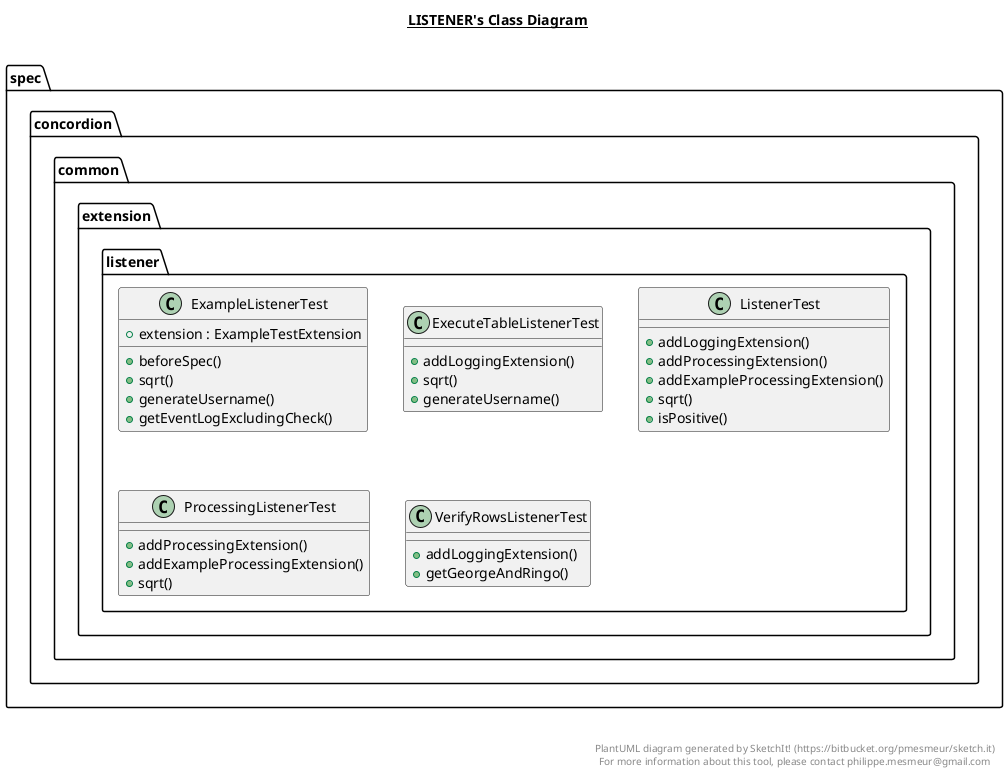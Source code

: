 @startuml

title __LISTENER's Class Diagram__\n

  package spec.concordion {
    package spec.concordion.common.extension {
      package spec.concordion.common.extension.listener {
        class ExampleListenerTest {
            + extension : ExampleTestExtension
            + beforeSpec()
            + sqrt()
            + generateUsername()
            + getEventLogExcludingCheck()
        }
      }
    }
  }
  

  package spec.concordion {
    package spec.concordion.common.extension {
      package spec.concordion.common.extension.listener {
        class ExecuteTableListenerTest {
            + addLoggingExtension()
            + sqrt()
            + generateUsername()
        }
      }
    }
  }
  

  package spec.concordion {
    package spec.concordion.common.extension {
      package spec.concordion.common.extension.listener {
        class ListenerTest {
            + addLoggingExtension()
            + addProcessingExtension()
            + addExampleProcessingExtension()
            + sqrt()
            + isPositive()
        }
      }
    }
  }
  

  package spec.concordion {
    package spec.concordion.common.extension {
      package spec.concordion.common.extension.listener {
        class ProcessingListenerTest {
            + addProcessingExtension()
            + addExampleProcessingExtension()
            + sqrt()
        }
      }
    }
  }
  

  package spec.concordion {
    package spec.concordion.common.extension {
      package spec.concordion.common.extension.listener {
        class VerifyRowsListenerTest {
            + addLoggingExtension()
            + getGeorgeAndRingo()
        }
      }
    }
  }
  



right footer


PlantUML diagram generated by SketchIt! (https://bitbucket.org/pmesmeur/sketch.it)
For more information about this tool, please contact philippe.mesmeur@gmail.com
endfooter

@enduml
